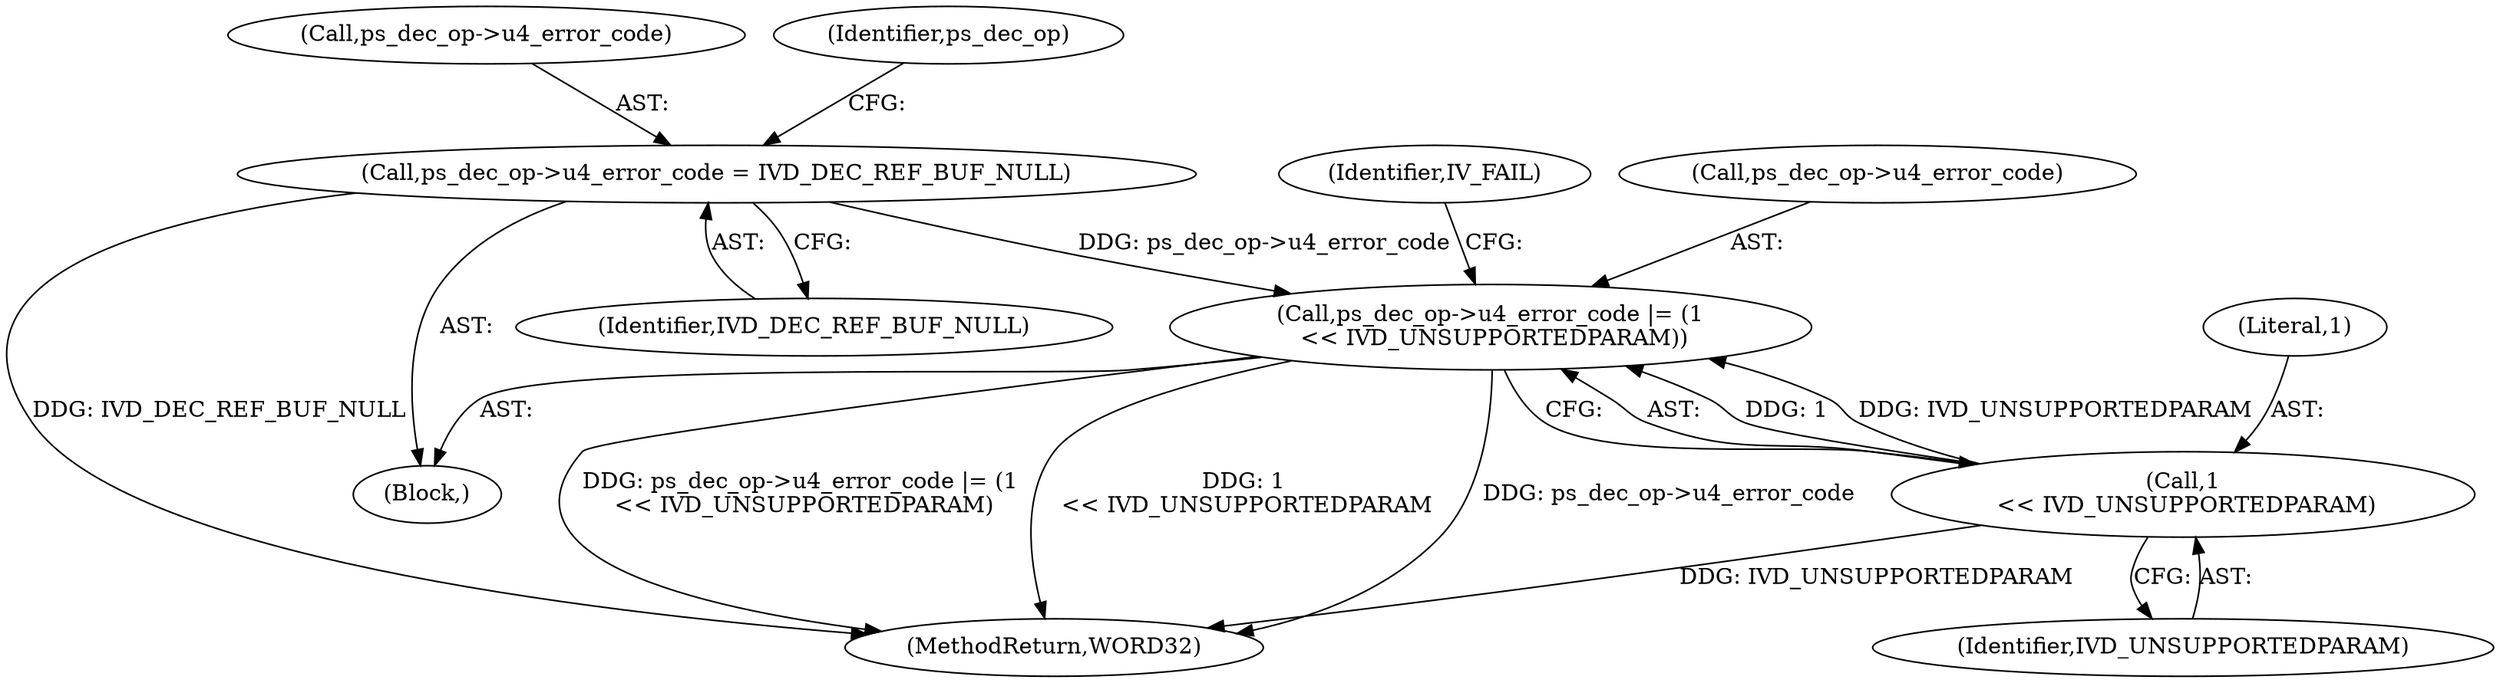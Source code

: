 digraph "0_Android_326fe991a4b7971e8aeaf4ac775491dd8abd85bb@pointer" {
"1000665" [label="(Call,ps_dec_op->u4_error_code |= (1\n << IVD_UNSUPPORTEDPARAM))"];
"1000660" [label="(Call,ps_dec_op->u4_error_code = IVD_DEC_REF_BUF_NULL)"];
"1000669" [label="(Call,1\n << IVD_UNSUPPORTEDPARAM)"];
"1000669" [label="(Call,1\n << IVD_UNSUPPORTEDPARAM)"];
"1000673" [label="(Identifier,IV_FAIL)"];
"1000671" [label="(Identifier,IVD_UNSUPPORTEDPARAM)"];
"1000661" [label="(Call,ps_dec_op->u4_error_code)"];
"1000660" [label="(Call,ps_dec_op->u4_error_code = IVD_DEC_REF_BUF_NULL)"];
"1000664" [label="(Identifier,IVD_DEC_REF_BUF_NULL)"];
"1000667" [label="(Identifier,ps_dec_op)"];
"1000670" [label="(Literal,1)"];
"1000665" [label="(Call,ps_dec_op->u4_error_code |= (1\n << IVD_UNSUPPORTEDPARAM))"];
"1000659" [label="(Block,)"];
"1002147" [label="(MethodReturn,WORD32)"];
"1000666" [label="(Call,ps_dec_op->u4_error_code)"];
"1000665" -> "1000659"  [label="AST: "];
"1000665" -> "1000669"  [label="CFG: "];
"1000666" -> "1000665"  [label="AST: "];
"1000669" -> "1000665"  [label="AST: "];
"1000673" -> "1000665"  [label="CFG: "];
"1000665" -> "1002147"  [label="DDG: ps_dec_op->u4_error_code"];
"1000665" -> "1002147"  [label="DDG: ps_dec_op->u4_error_code |= (1\n << IVD_UNSUPPORTEDPARAM)"];
"1000665" -> "1002147"  [label="DDG: 1\n << IVD_UNSUPPORTEDPARAM"];
"1000660" -> "1000665"  [label="DDG: ps_dec_op->u4_error_code"];
"1000669" -> "1000665"  [label="DDG: 1"];
"1000669" -> "1000665"  [label="DDG: IVD_UNSUPPORTEDPARAM"];
"1000660" -> "1000659"  [label="AST: "];
"1000660" -> "1000664"  [label="CFG: "];
"1000661" -> "1000660"  [label="AST: "];
"1000664" -> "1000660"  [label="AST: "];
"1000667" -> "1000660"  [label="CFG: "];
"1000660" -> "1002147"  [label="DDG: IVD_DEC_REF_BUF_NULL"];
"1000669" -> "1000671"  [label="CFG: "];
"1000670" -> "1000669"  [label="AST: "];
"1000671" -> "1000669"  [label="AST: "];
"1000669" -> "1002147"  [label="DDG: IVD_UNSUPPORTEDPARAM"];
}
